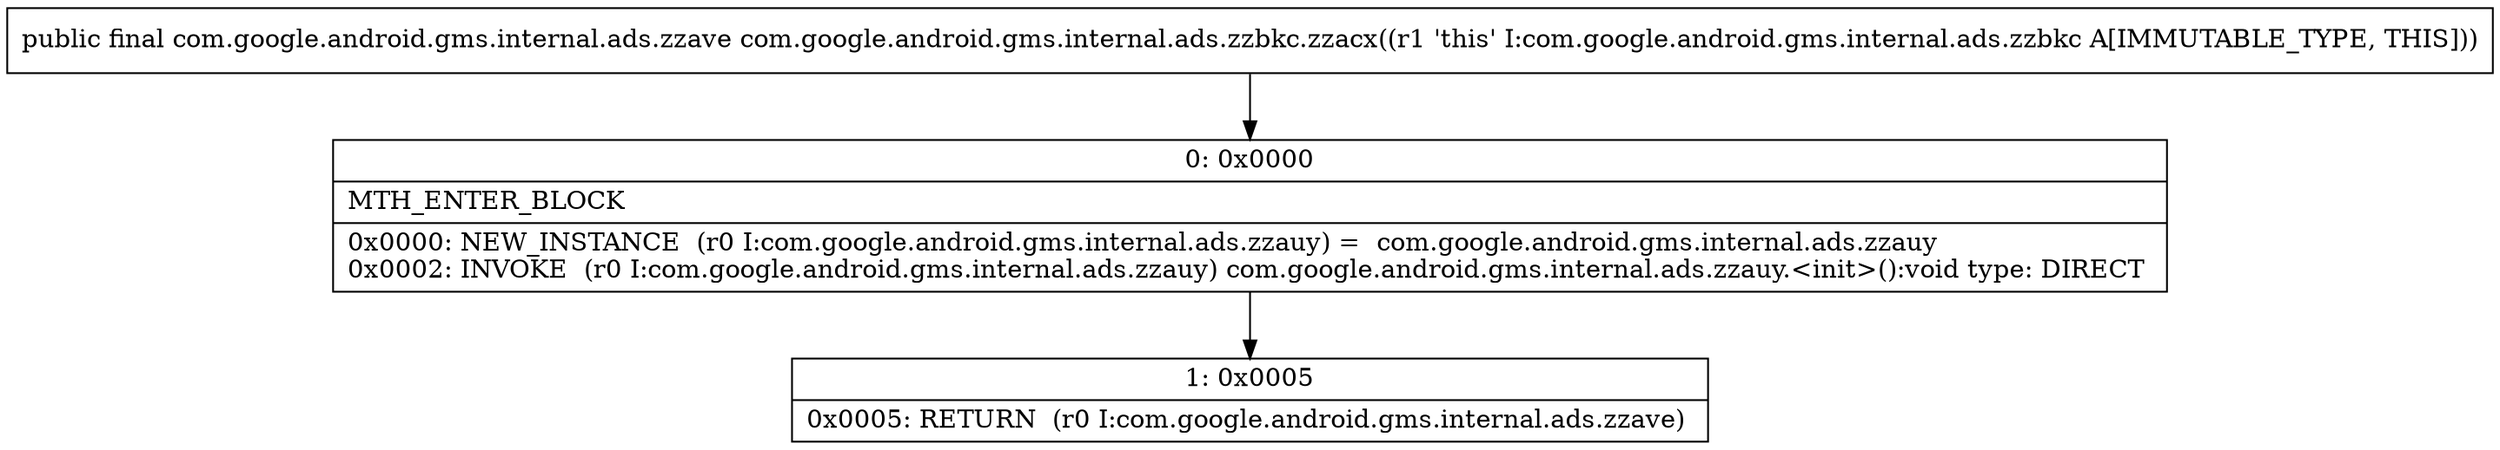 digraph "CFG forcom.google.android.gms.internal.ads.zzbkc.zzacx()Lcom\/google\/android\/gms\/internal\/ads\/zzave;" {
Node_0 [shape=record,label="{0\:\ 0x0000|MTH_ENTER_BLOCK\l|0x0000: NEW_INSTANCE  (r0 I:com.google.android.gms.internal.ads.zzauy) =  com.google.android.gms.internal.ads.zzauy \l0x0002: INVOKE  (r0 I:com.google.android.gms.internal.ads.zzauy) com.google.android.gms.internal.ads.zzauy.\<init\>():void type: DIRECT \l}"];
Node_1 [shape=record,label="{1\:\ 0x0005|0x0005: RETURN  (r0 I:com.google.android.gms.internal.ads.zzave) \l}"];
MethodNode[shape=record,label="{public final com.google.android.gms.internal.ads.zzave com.google.android.gms.internal.ads.zzbkc.zzacx((r1 'this' I:com.google.android.gms.internal.ads.zzbkc A[IMMUTABLE_TYPE, THIS])) }"];
MethodNode -> Node_0;
Node_0 -> Node_1;
}

